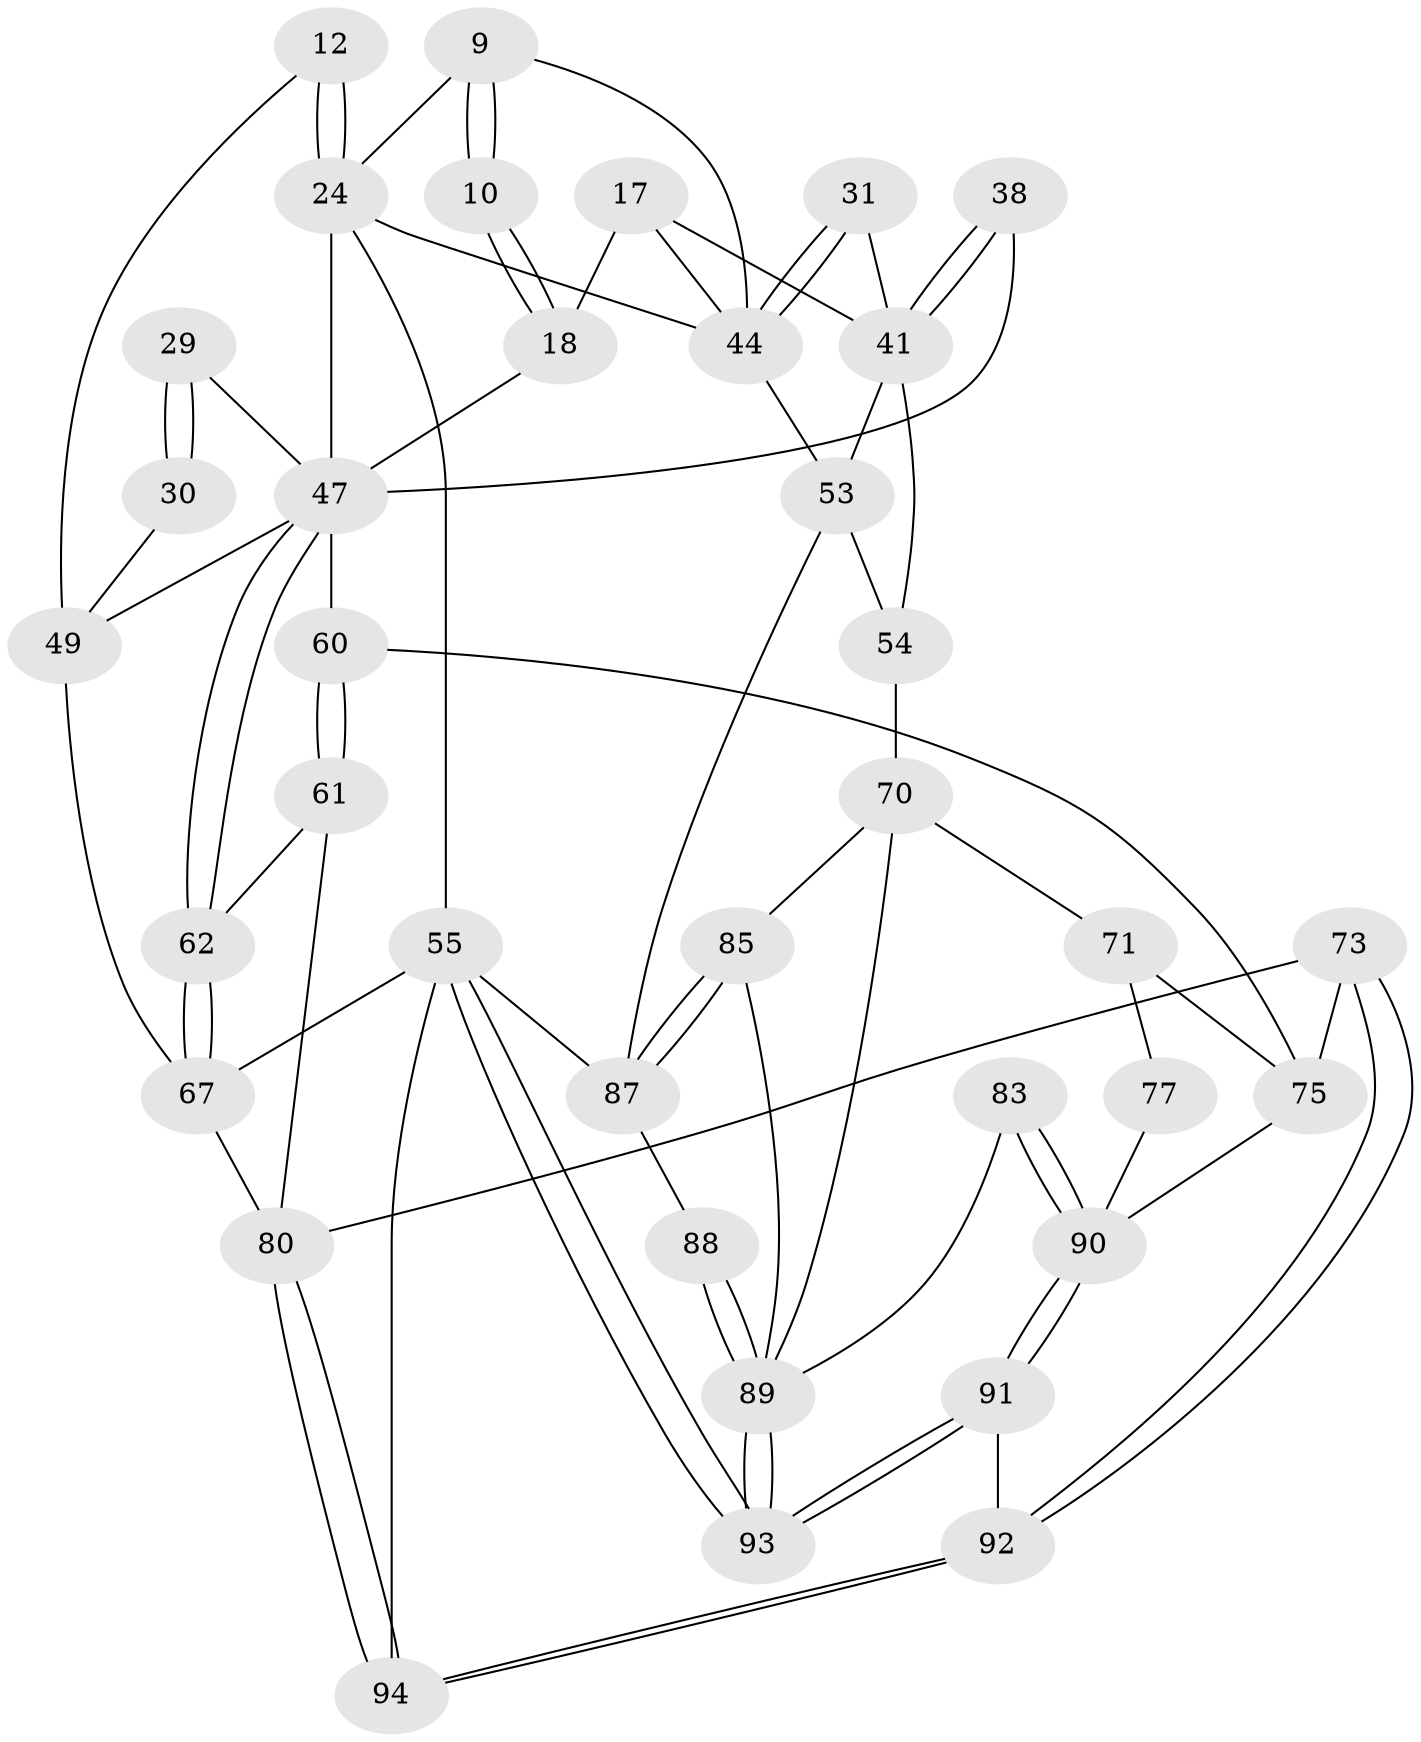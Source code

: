 // original degree distribution, {3: 0.031914893617021274, 4: 0.23404255319148937, 6: 0.23404255319148937, 5: 0.5}
// Generated by graph-tools (version 1.1) at 2025/07/03/04/25 22:07:01]
// undirected, 37 vertices, 81 edges
graph export_dot {
graph [start="1"]
  node [color=gray90,style=filled];
  9 [pos="+0.736450492246534+0.09976939398828073",super="+2+6"];
  10 [pos="+0.6758019138482232+0.1453792666907305"];
  12 [pos="+0.06956407709142007+0.10051169355045748",super="+11"];
  17 [pos="+0.65065666803973+0.25006616716458935",super="+16"];
  18 [pos="+0.6414658832931843+0.24430310767588703"];
  24 [pos="+0.20780167434379768+0.20461802078057031",super="+23+8"];
  29 [pos="+0.15429334386138843+0.4170758857486983"];
  30 [pos="+0.07173845619947174+0.4401059551652759",super="+27"];
  31 [pos="+0.862514505921372+0.3492471991853204"];
  38 [pos="+0.4703503966790202+0.5031008039125753",super="+35"];
  41 [pos="+0.4966255017626117+0.5109021981522952",super="+40"];
  44 [pos="+1+0.3164850744304043",super="+13+22"];
  47 [pos="+0.1882073677720588+0.6269862363930467",super="+37+39"];
  49 [pos="+0+0.5222565640146389",super="+25+48"];
  53 [pos="+0.8116605973435287+0.5535287592033539",super="+52+43"];
  54 [pos="+0.7893816249425237+0.5829762304245218",super="+46"];
  55 [pos="+1+1",super="+51"];
  60 [pos="+0.4130609565302292+0.6733129714998938"];
  61 [pos="+0.30287548386372254+0.7184272444102919"];
  62 [pos="+0.20036572335412586+0.6873270813916497"];
  67 [pos="+0.09207427526442286+0.8233439466645011",super="+50"];
  70 [pos="+0.695203220509905+0.7679683372422228",super="+69+59"];
  71 [pos="+0.643711339358763+0.7760488622679026",super="+63+64"];
  73 [pos="+0.33775434475542704+0.8925574829633534",super="+72"];
  75 [pos="+0.43818507677715646+0.8523589980353703",super="+66"];
  77 [pos="+0.5450424080120296+0.7990311031553773",super="+76"];
  80 [pos="+0.11728032038049599+0.8525012717327494",super="+74"];
  83 [pos="+0.6436559970028181+0.8852922733355799"];
  85 [pos="+0.83216293797673+0.7687961555259254",super="+68"];
  87 [pos="+0.9332984802048392+0.8856572331645424",super="+56+57"];
  88 [pos="+0.8172173533791294+0.9900636185071797"];
  89 [pos="+0.7870498856733809+1",super="+82+81+86"];
  90 [pos="+0.5286632747404357+0.9837179268708935",super="+79+78+84"];
  91 [pos="+0.47450373826999875+1"];
  92 [pos="+0.3779988361380251+1"];
  93 [pos="+0.7769090842591196+1"];
  94 [pos="+0.22849693273228605+1"];
  9 -- 10 [weight=2];
  9 -- 10;
  9 -- 44;
  9 -- 24 [weight=2];
  10 -- 18;
  10 -- 18;
  12 -- 24 [weight=3];
  12 -- 24;
  12 -- 49;
  17 -- 18;
  17 -- 44 [weight=2];
  17 -- 41;
  18 -- 47;
  24 -- 55 [weight=2];
  24 -- 44;
  24 -- 47 [weight=2];
  29 -- 30 [weight=2];
  29 -- 30;
  29 -- 47;
  30 -- 49 [weight=2];
  31 -- 44 [weight=2];
  31 -- 44;
  31 -- 41;
  38 -- 41 [weight=2];
  38 -- 41;
  38 -- 47 [weight=2];
  41 -- 54;
  41 -- 53 [weight=2];
  44 -- 53;
  47 -- 62;
  47 -- 62;
  47 -- 49;
  47 -- 60;
  49 -- 67;
  53 -- 54 [weight=2];
  53 -- 87;
  54 -- 70 [weight=2];
  55 -- 93;
  55 -- 93;
  55 -- 94;
  55 -- 87;
  55 -- 67;
  60 -- 61;
  60 -- 61;
  60 -- 75;
  61 -- 62;
  61 -- 80;
  62 -- 67;
  62 -- 67;
  67 -- 80;
  70 -- 71 [weight=2];
  70 -- 89;
  70 -- 85;
  71 -- 77 [weight=2];
  71 -- 75;
  73 -- 92;
  73 -- 92;
  73 -- 75 [weight=2];
  73 -- 80;
  75 -- 90;
  77 -- 90 [weight=2];
  80 -- 94;
  80 -- 94;
  83 -- 90 [weight=2];
  83 -- 90;
  83 -- 89;
  85 -- 87 [weight=2];
  85 -- 87;
  85 -- 89;
  87 -- 88;
  88 -- 89 [weight=2];
  88 -- 89;
  89 -- 93;
  89 -- 93;
  90 -- 91;
  90 -- 91;
  91 -- 92;
  91 -- 93;
  91 -- 93;
  92 -- 94;
  92 -- 94;
}
